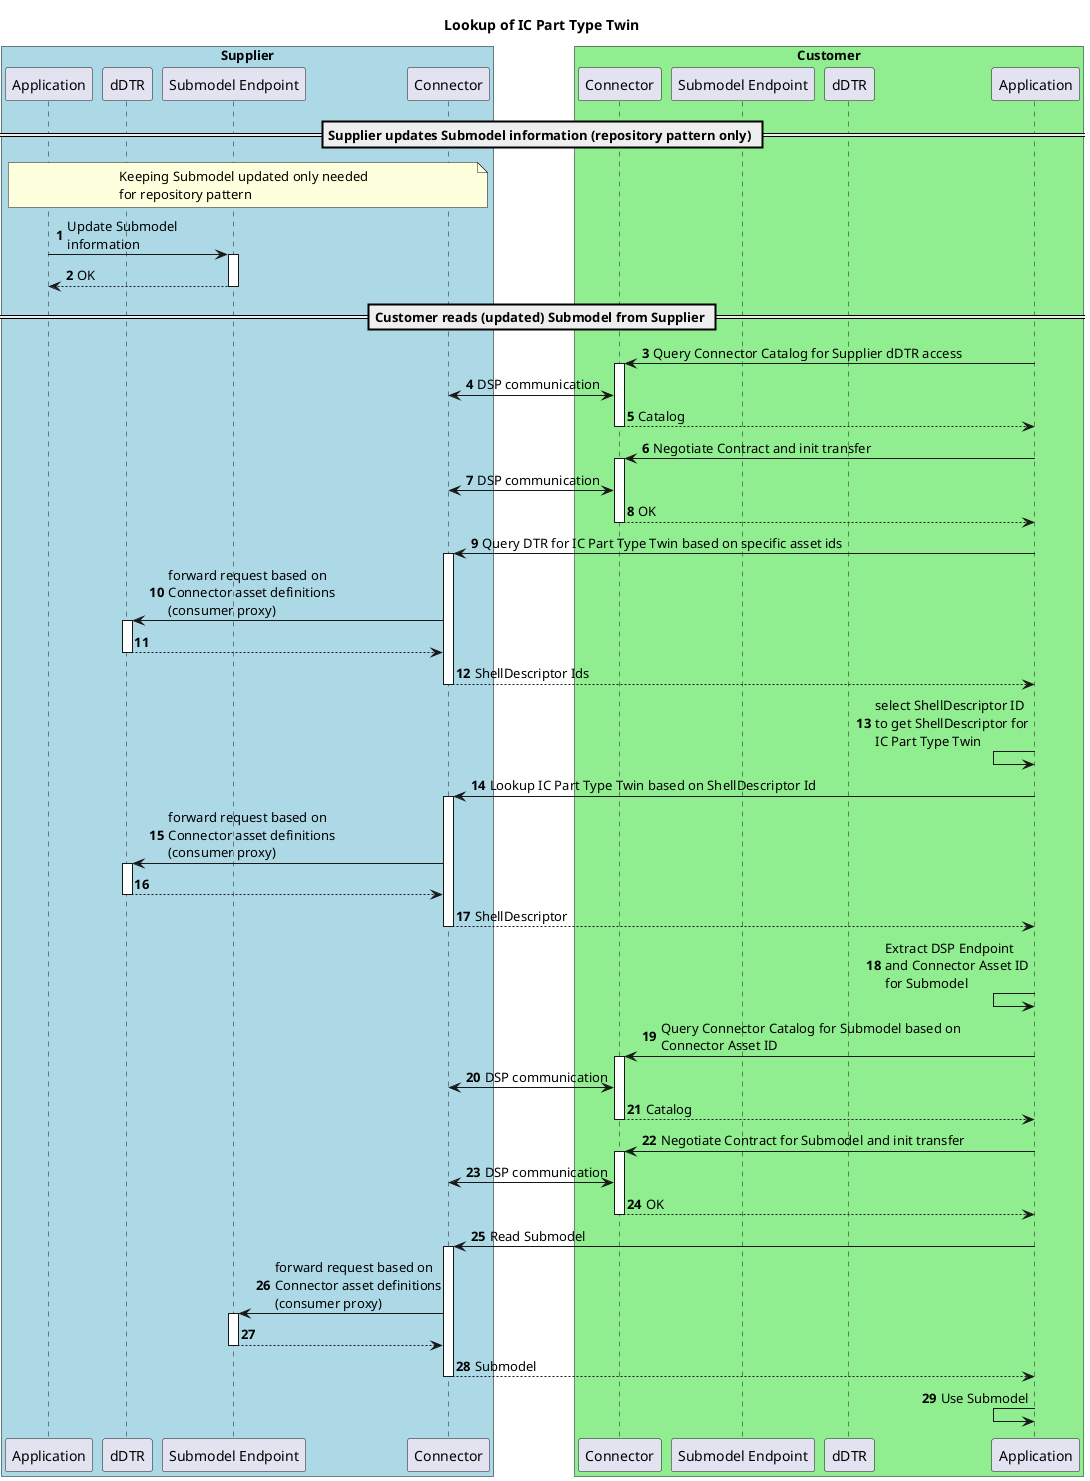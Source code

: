 @startuml Figure_4

title Lookup of IC Part Type Twin

autonumber

box "Supplier" #LightBlue
    participant SupplierApplication as "Application"
    participant SupplierDTR as "dDTR"
    participant SupplierSubmodelEndpoint as "Submodel Endpoint"
    participant SupplierEDC as "Connector"
end box

box "Customer" #LightGreen
    participant CustomerEDC as "Connector"
    participant CustomerSubmodelEndpoint as "Submodel Endpoint"
    participant CustomerDTR as "dDTR"
    participant CustomerApplication as "Application"
end box


== Supplier updates Submodel information (repository pattern only) ==

    note over SupplierEDC, SupplierApplication: Keeping Submodel updated only needed\nfor repository pattern
    SupplierApplication -> SupplierSubmodelEndpoint: Update Submodel\ninformation
    activate SupplierSubmodelEndpoint
    return OK


== Customer reads (updated) Submodel from Supplier ==

    CustomerApplication -> CustomerEDC: Query Connector Catalog for Supplier dDTR access
    activate CustomerEDC

        CustomerEDC <-> SupplierEDC: DSP communication
        
    return Catalog

    CustomerApplication -> CustomerEDC: Negotiate Contract and init transfer
    activate CustomerEDC
        CustomerEDC <-> SupplierEDC: DSP communication
    return OK

    CustomerApplication -> SupplierEDC: Query DTR for IC Part Type Twin based on specific asset ids
    activate SupplierEDC
      SupplierEDC -> SupplierDTR: forward request based on\nConnector asset definitions\n(consumer proxy)
      activate SupplierDTR
      SupplierDTR --> SupplierEDC
      deactivate SupplierDTR
    return ShellDescriptor Ids

    CustomerApplication <- CustomerApplication: select ShellDescriptor ID\nto get ShellDescriptor for\nIC Part Type Twin

    CustomerApplication -> SupplierEDC: Lookup IC Part Type Twin based on ShellDescriptor Id
    activate SupplierEDC
      SupplierEDC -> SupplierDTR: forward request based on\nConnector asset definitions\n(consumer proxy)
      activate SupplierDTR
      SupplierDTR --> SupplierEDC
      deactivate SupplierDTR
    return ShellDescriptor

    CustomerApplication <- CustomerApplication: Extract DSP Endpoint\nand Connector Asset ID\nfor Submodel

    CustomerApplication -> CustomerEDC: Query Connector Catalog for Submodel based on\nConnector Asset ID
    activate CustomerEDC

        CustomerEDC <-> SupplierEDC: DSP communication

    return Catalog

    CustomerApplication -> CustomerEDC: Negotiate Contract for Submodel and init transfer
    activate CustomerEDC
        CustomerEDC <-> SupplierEDC: DSP communication
    return OK

    CustomerApplication -> SupplierEDC: Read Submodel
    activate SupplierEDC
      SupplierEDC -> SupplierSubmodelEndpoint: forward request based on\nConnector asset definitions\n(consumer proxy)
      activate SupplierSubmodelEndpoint
      SupplierSubmodelEndpoint --> SupplierEDC
      deactivate SupplierSubmodelEndpoint
    return Submodel

    CustomerApplication <- CustomerApplication: Use Submodel

@enduml